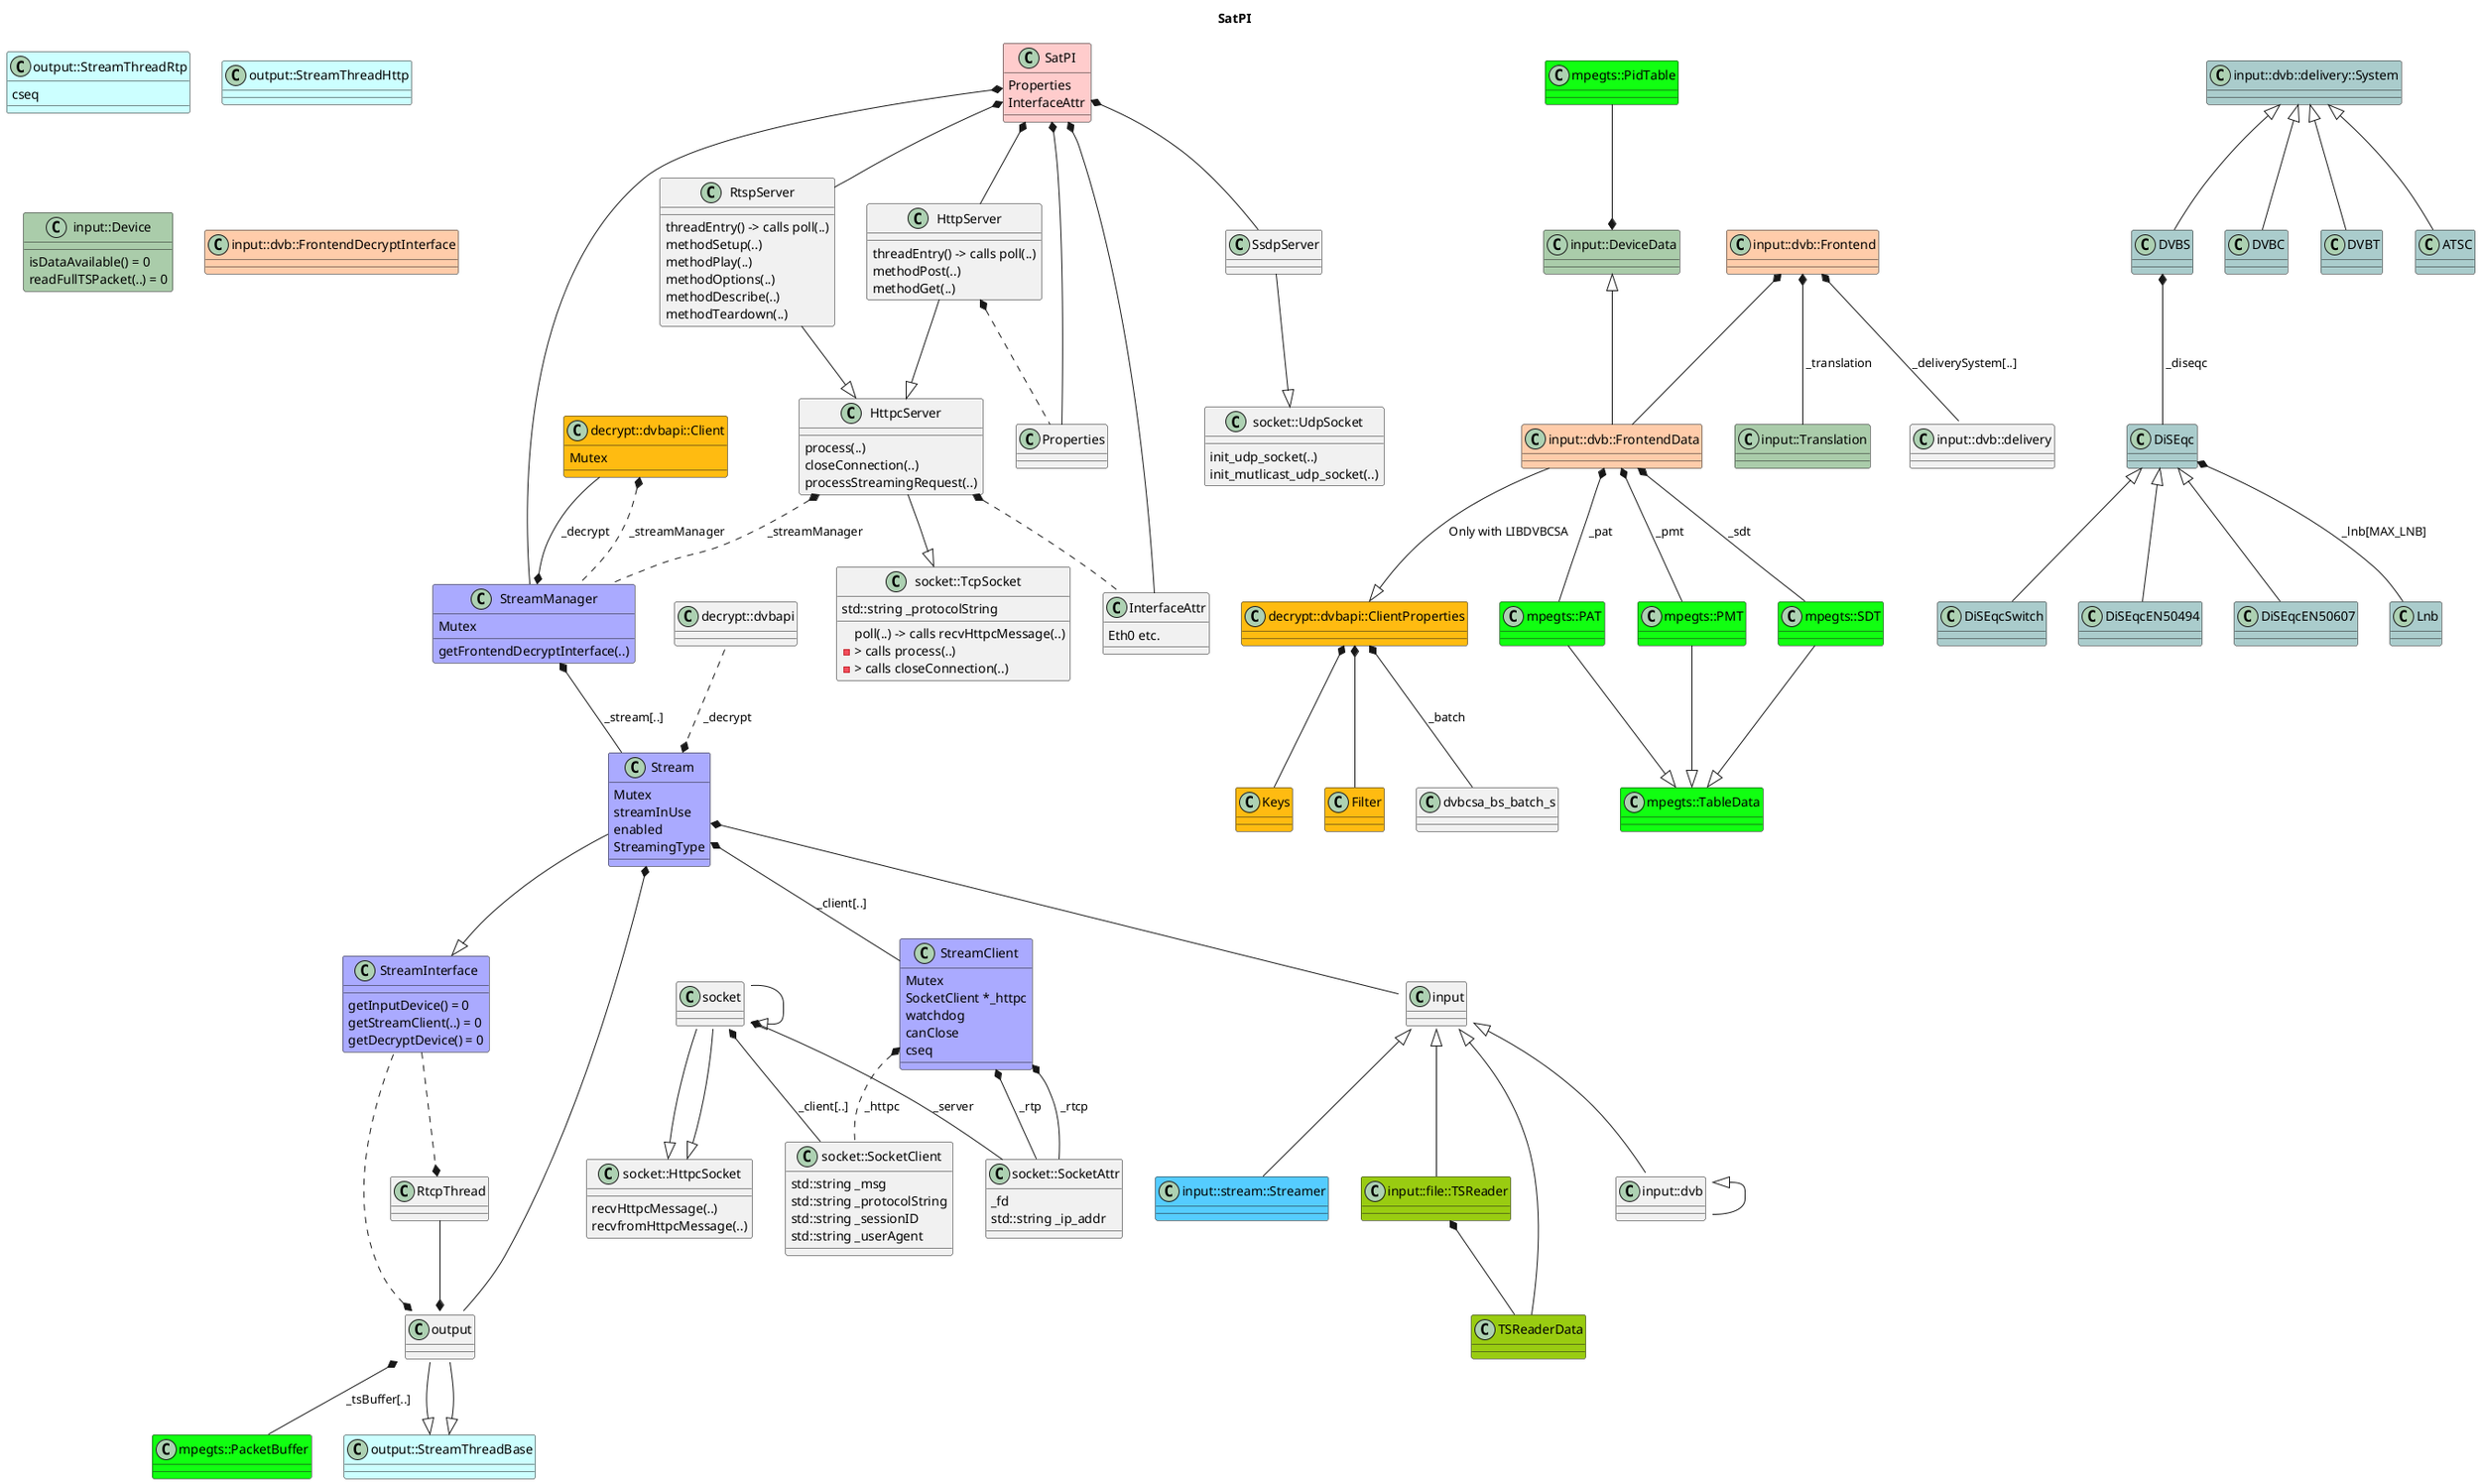 @startuml

hide footbox

title SatPI

SatPI *-- StreamManager
SatPI *-- RtspServer
SatPI *-- HttpServer
SatPI *-- SsdpServer
SatPI *-- Properties
SatPI *-- InterfaceAttr


class SatPI #ffcccc {
  Properties
  InterfaceAttr
}

class InterfaceAttr {
  Eth0 etc.
}

class socket::HttpcSocket {
  recvHttpcMessage(..)
  recvfromHttpcMessage(..)
}

socket::SocketClient --|> socket::SocketAttr
class socket::SocketClient {
  std::string _msg
  std::string _protocolString
  std::string _sessionID
  std::string _userAgent
}

class socket::SocketAttr {
  _fd
  std::string _ip_addr
}

socket::TcpSocket --|> socket::HttpcSocket
socket::TcpSocket *-- socket::SocketAttr : "_server"
socket::TcpSocket *-- socket::SocketClient : "_client[..]"
class socket::TcpSocket {
  poll(..) -> calls recvHttpcMessage(..)
           -> calls process(..)
           -> calls closeConnection(..)
  std::string _protocolString
}

socket::UdpSocket --|> socket::HttpcSocket
class socket::UdpSocket {
  init_udp_socket(..)
  init_mutlicast_udp_socket(..)
}

SsdpServer --|> socket::UdpSocket

RtspServer --|> HttpcServer
class RtspServer {
  threadEntry() -> calls poll(..)
  methodSetup(..)
  methodPlay(..)
  methodOptions(..)
  methodDescribe(..)
  methodTeardown(..)
}

HttpServer --|> HttpcServer
HttpServer *.. Properties
class HttpServer {
  threadEntry() -> calls poll(..)
  methodPost(..)
  methodGet(..)
}

HttpcServer --|> socket::TcpSocket
HttpcServer *.. StreamManager : "_streamManager"
HttpcServer *.. InterfaceAttr
class HttpcServer {
  process(..)
  closeConnection(..)
  processStreamingRequest(..)
}

class RtcpThread

class StreamInterface #aaaaff {
  getInputDevice() = 0
  getStreamClient(..) = 0
  getDecryptDevice() = 0
}
StreamInterface ..* RtcpThread

Stream --|> StreamInterface
Stream *-- StreamClient : " _client[..] "
Stream *-- input::Device
Stream *-- output::StreamThreadBase
decrypt::dvbapi::Client ..* Stream : " _decrypt "
class Stream #aaaaff {
  Mutex
  streamInUse
  enabled
  StreamingType
}

class decrypt::dvbapi::Client           #ffbb11 {
  Mutex
}
class decrypt::dvbapi::ClientProperties #ffbb11
class Keys                              #ffbb11
class Filter                            #ffbb11

decrypt::dvbapi::Client --* StreamManager  : " _decrypt "
decrypt::dvbapi::Client *.. StreamManager  : " _streamManager "

StreamManager *-- Stream : " _stream[..] "
class StreamManager #aaaaff {
  Mutex
  getFrontendDecryptInterface(..)
}

StreamClient *-- socket::SocketAttr : " _rtp "
StreamClient *-- socket::SocketAttr : " _rtcp "
StreamClient *.. socket::SocketClient : " _httpc "
class StreamClient #aaaaff {
  Mutex
  SocketClient *_httpc
  watchdog
  canClose
  cseq
}

class mpegts::PacketBuffer  #11ff11
class mpegts::TableData     #11ff11
class mpegts::PidTable      #11ff11
class mpegts::PAT           #11ff11
class mpegts::PMT           #11ff11
class mpegts::SDT           #11ff11

output::StreamThreadBase *-- mpegts::PacketBuffer : " _tsBuffer[..] "
output::StreamThreadBase *.. StreamInterface
class output::StreamThreadBase #ccffff


RtcpThread --* output::StreamThreadRtp

output::StreamThreadRtp --|> output::StreamThreadBase
class output::StreamThreadRtp #ccffff {
  cseq
}

output::StreamThreadHttp --|> output::StreamThreadBase
class output::StreamThreadHttp #ccffff

class input::stream::Streamer #55ccff
input::Device <|-- input::stream::Streamer

class input::file::TSReader     #99cc11
class TSReaderData              #99cc11

input::Device <|-- input::file::TSReader
input::file::TSReader *-- TSReaderData

TSReaderData --|> input::DeviceData

input::Device <|-- input::dvb::Frontend
class input::Device      #aaccaa {
  isDataAvailable() = 0
  readFullTSPacket(..) = 0
}
class input::Translation #aaccaa
class input::DeviceData  #aaccaa

input::dvb::FrontendDecryptInterface <|-- input::dvb::Frontend

class input::dvb::FrontendDecryptInterface #ffccaa
class input::dvb::Frontend                 #ffccaa
class input::dvb::FrontendData             #ffccaa

input::dvb::Frontend *-- input::dvb::delivery::System : " _deliverySystem[..] "
input::dvb::Frontend *-- input::dvb::FrontendData
input::dvb::Frontend *-- input::Translation : " _translation "

class input::dvb::delivery::System #aacccc
class DVBS                         #aacccc
class DVBC                         #aacccc
class DVBT                         #aacccc
class ATSC                         #aacccc

input::dvb::delivery::System <|-- DVBS
input::dvb::delivery::System <|-- DVBC
input::dvb::delivery::System <|-- DVBT
input::dvb::delivery::System <|-- ATSC


class DiSEqcSwitch  #aacccc
class DiSEqcEN50494 #aacccc
class DiSEqcEN50607 #aacccc
class DiSEqc        #aacccc
class Lnb           #aacccc

DiSEqc <|-- DiSEqcSwitch
DiSEqc <|-- DiSEqcEN50494
DiSEqc <|-- DiSEqcEN50607

DVBS *-- DiSEqc : " _diseqc "

DiSEqc *-- Lnb : " _lnb[MAX_LNB] "

decrypt::dvbapi::ClientProperties *-- dvbcsa_bs_batch_s : " _batch "
decrypt::dvbapi::ClientProperties *-- Filter
decrypt::dvbapi::ClientProperties *-- Keys

input::DeviceData <|-- input::dvb::FrontendData
mpegts::PidTable --* input::DeviceData


input::dvb::FrontendData --|> decrypt::dvbapi::ClientProperties : " Only with LIBDVBCSA "

mpegts::PAT --|> mpegts::TableData
mpegts::PMT --|> mpegts::TableData
mpegts::SDT --|> mpegts::TableData

input::dvb::FrontendData *-- mpegts::PAT : " _pat "
input::dvb::FrontendData *-- mpegts::PMT : " _pmt "
input::dvb::FrontendData *-- mpegts::SDT : " _sdt "

@enduml


